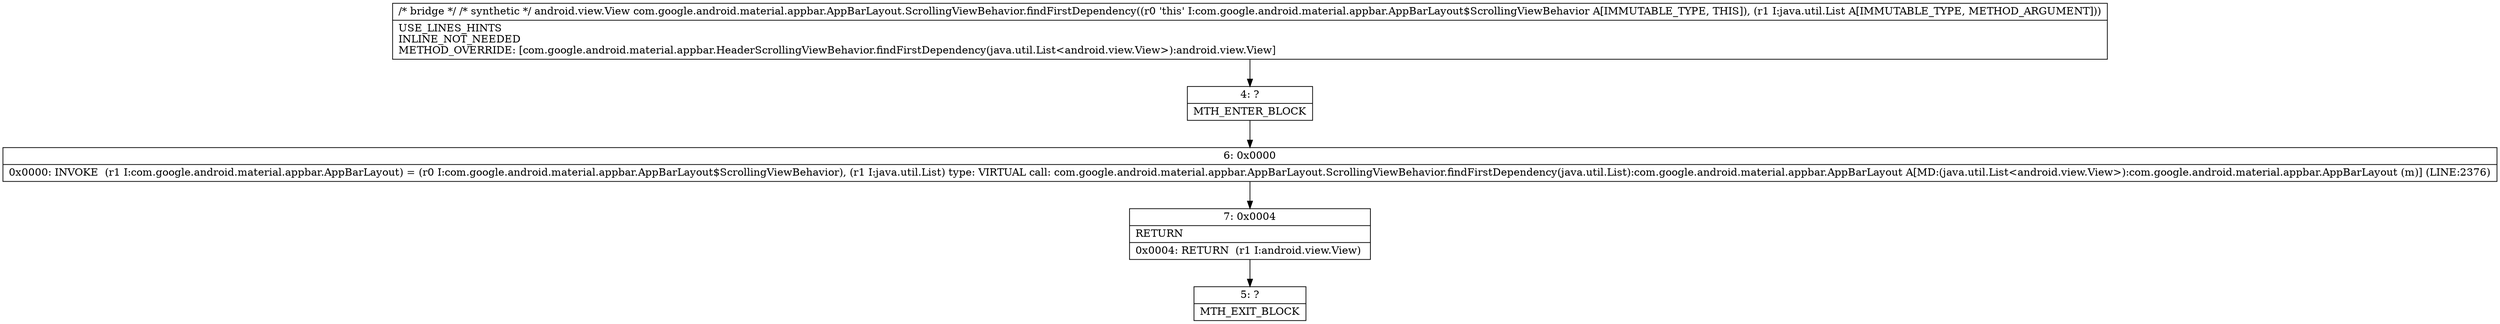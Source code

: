 digraph "CFG forcom.google.android.material.appbar.AppBarLayout.ScrollingViewBehavior.findFirstDependency(Ljava\/util\/List;)Landroid\/view\/View;" {
Node_4 [shape=record,label="{4\:\ ?|MTH_ENTER_BLOCK\l}"];
Node_6 [shape=record,label="{6\:\ 0x0000|0x0000: INVOKE  (r1 I:com.google.android.material.appbar.AppBarLayout) = (r0 I:com.google.android.material.appbar.AppBarLayout$ScrollingViewBehavior), (r1 I:java.util.List) type: VIRTUAL call: com.google.android.material.appbar.AppBarLayout.ScrollingViewBehavior.findFirstDependency(java.util.List):com.google.android.material.appbar.AppBarLayout A[MD:(java.util.List\<android.view.View\>):com.google.android.material.appbar.AppBarLayout (m)] (LINE:2376)\l}"];
Node_7 [shape=record,label="{7\:\ 0x0004|RETURN\l|0x0004: RETURN  (r1 I:android.view.View) \l}"];
Node_5 [shape=record,label="{5\:\ ?|MTH_EXIT_BLOCK\l}"];
MethodNode[shape=record,label="{\/* bridge *\/ \/* synthetic *\/ android.view.View com.google.android.material.appbar.AppBarLayout.ScrollingViewBehavior.findFirstDependency((r0 'this' I:com.google.android.material.appbar.AppBarLayout$ScrollingViewBehavior A[IMMUTABLE_TYPE, THIS]), (r1 I:java.util.List A[IMMUTABLE_TYPE, METHOD_ARGUMENT]))  | USE_LINES_HINTS\lINLINE_NOT_NEEDED\lMETHOD_OVERRIDE: [com.google.android.material.appbar.HeaderScrollingViewBehavior.findFirstDependency(java.util.List\<android.view.View\>):android.view.View]\l}"];
MethodNode -> Node_4;Node_4 -> Node_6;
Node_6 -> Node_7;
Node_7 -> Node_5;
}

